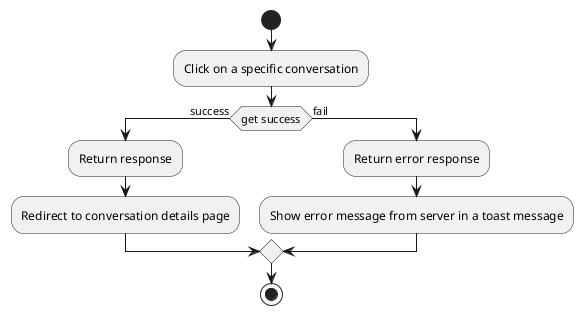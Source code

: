 @startuml
start
:Click on a specific conversation;
if (get success) then (success)
    :Return response;
    :Redirect to conversation details page;
else (fail)
    :Return error response;
    :Show error message from server in a toast message;
endif
stop
@enduml
